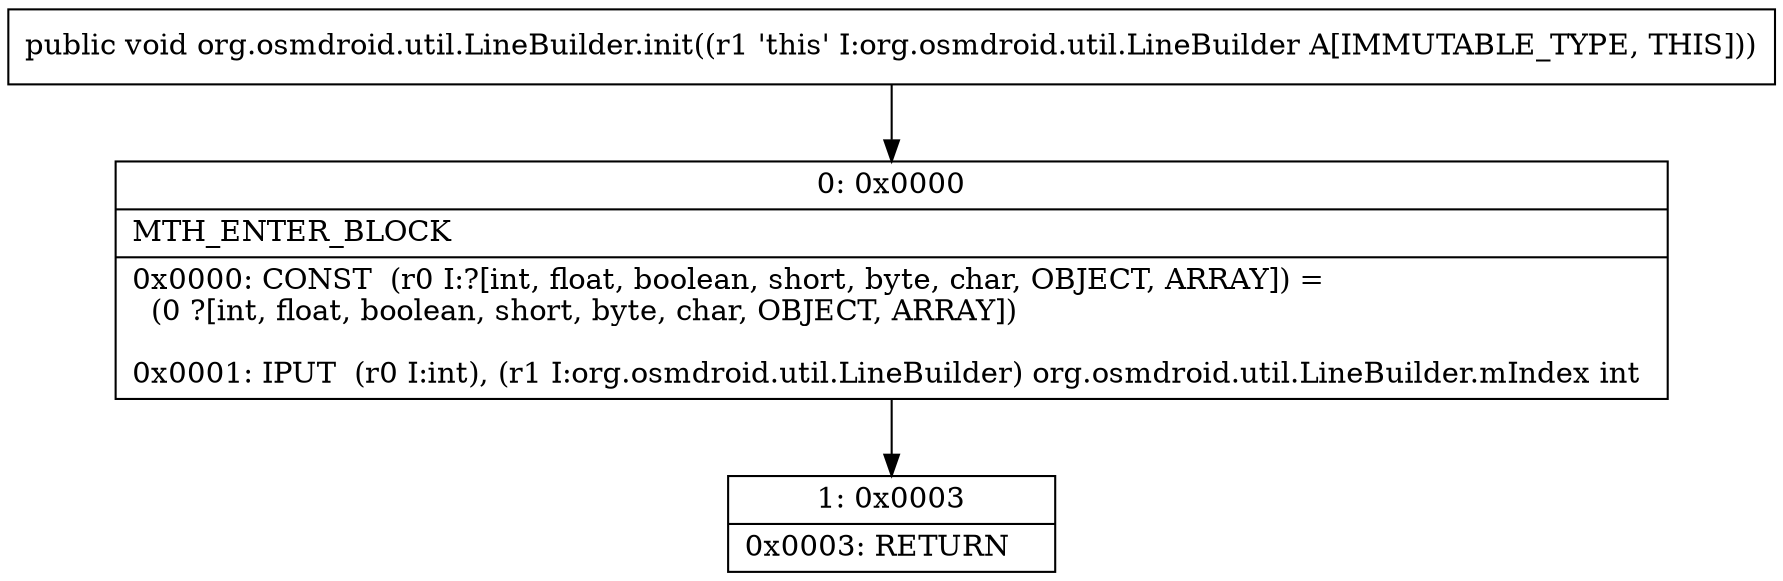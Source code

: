 digraph "CFG fororg.osmdroid.util.LineBuilder.init()V" {
Node_0 [shape=record,label="{0\:\ 0x0000|MTH_ENTER_BLOCK\l|0x0000: CONST  (r0 I:?[int, float, boolean, short, byte, char, OBJECT, ARRAY]) = \l  (0 ?[int, float, boolean, short, byte, char, OBJECT, ARRAY])\l \l0x0001: IPUT  (r0 I:int), (r1 I:org.osmdroid.util.LineBuilder) org.osmdroid.util.LineBuilder.mIndex int \l}"];
Node_1 [shape=record,label="{1\:\ 0x0003|0x0003: RETURN   \l}"];
MethodNode[shape=record,label="{public void org.osmdroid.util.LineBuilder.init((r1 'this' I:org.osmdroid.util.LineBuilder A[IMMUTABLE_TYPE, THIS])) }"];
MethodNode -> Node_0;
Node_0 -> Node_1;
}

